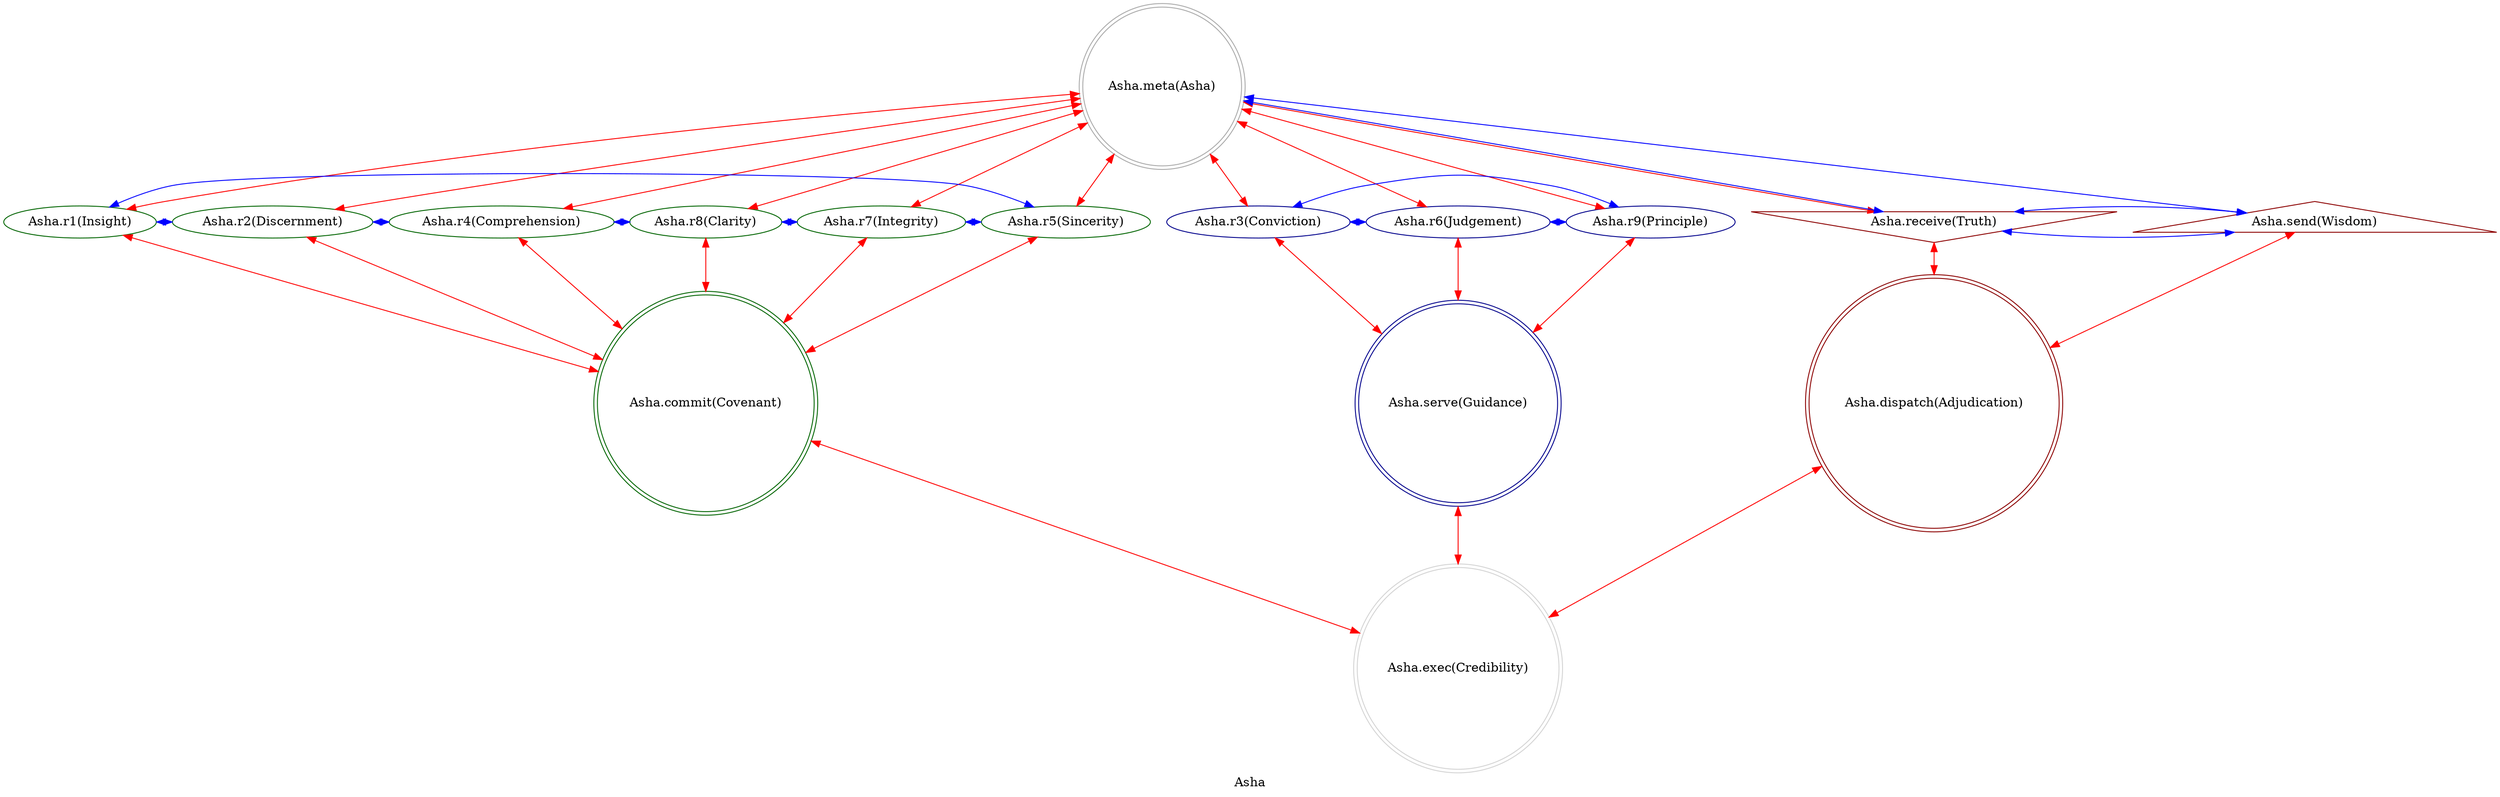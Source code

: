 strict digraph AshaFactor {
    label = "Asha";
    comment = "The cosmic principle of truth and divine order in MythOS—the eternal pattern that governs reality's fundamental alignment.";
    
    0 -> {1 2 4 8 7 5 3 6 9 a b} [dir = both; color = "red";];
    {a b} -> c [dir = both; color = "red";];
    {1 2 4 8 7 5} -> d [dir = both; color = "red";];
    {3 6 9} -> e [dir = both; color = "red";];
    {c d e} -> f [dir = both; color = "red";];
    
    a -> b -> a [dir = both; color = "blue";];
    a -> 0 -> b [dir = both; color = "blue";];
    3 -> 6 -> 9 -> 3 [dir = both; color = "blue";];
    1 -> 2 -> 4 -> 8 -> 7 -> 5 -> 1 [dir = both; color = "blue";];
    
    subgraph {
        rank = same;
        0;
    }
    subgraph {
        rank = same;
        3;
        6;
        9;
        1;
        2;
        4;
        8;
        7;
        5;
        a;
        b;
    }
    subgraph {
        rank = same;
        c;
        d;
        e;
    }
    subgraph {
        rank = same;
        f;
    }
    
    a [label = "Asha.receive(Truth)";comment = "Potential: Raw veracity—the unmediated state of what actually is, before any interpretation or understanding.";shape = invtriangle;color = darkred;];
    0 [label = "Asha.meta(Asha)";comment = "Abstract: Cosmic order itself—the universal principle that reality has inherent truth and moral structure.";shape = doublecircle;color = darkgray;];
    b [label = "Asha.send(Wisdom)";comment = "Manifest: Applied understanding—truth transformed into practical insight and right action.";shape = triangle;color = darkred;];
    
    1 [label = "Asha.r1(Insight)";comment = "Initiation: Sudden understanding—the flash of recognition that reveals hidden truth and connection.";color = darkgreen;];
    2 [label = "Asha.r2(Discernment)";comment = "Response: Distinguishing truth—the capacity to separate reality from illusion, essence from appearance.";color = darkgreen;];
    4 [label = "Asha.r4(Comprehension)";comment = "Integration: Holistic grasping—seeing how truths connect and form coherent patterns of meaning.";color = darkgreen;];
    8 [label = "Asha.r8(Clarity)";comment = "Reflection: Unclouded perception—the state where truth shines forth without distortion or obscurity.";color = darkgreen;];
    7 [label = "Asha.r7(Integrity)";comment = "Consolidation: Wholeness and alignment—living in complete harmony with known truth and principles.";color = darkgreen;];
    5 [label = "Asha.r5(Sincerity)";comment = "Propagation: Authentic expression—communicating truth without deception or hidden agenda.";color = darkgreen;];
    
    3 [label = "Asha.r3(Conviction)";comment = "Thesis: Certain knowing—the firm foundation of belief that withstands doubt and challenge.";color = darkblue;];
    6 [label = "Asha.r6(Judgement)";comment = "Antithesis: Discriminating evaluation—the critical assessment that tests truth against evidence and reason.";color = darkblue;];
    9 [label = "Asha.r9(Principle)";comment = "Synthesis: Universal truth—the distilled essence that guides all particular instances and applications.";color = darkblue;];
    
    c [label = "Asha.dispatch(Adjudication)";comment = "Why-Who: Truth arbitration—the authority and process that determines what counts as valid truth in any context.";shape = doublecircle;color = darkred;];
    d [label = "Asha.commit(Covenant)";comment = "What-How: Sacred agreement—the binding commitment to uphold and be governed by cosmic truth.";shape = doublecircle;color = darkgreen;];
    e [label = "Asha.serve(Guidance)";comment = "When-Where: Navigational aid—truth applied as direction and purpose for journeys and decisions.";shape = doublecircle;color = darkblue;];
    f [label = "Asha.exec(Credibility)";comment = "Which-Closure: Trustworthiness achieved—the state where truth becomes self-evident and reliably actionable.";shape = doublecircle;color = lightgray;];
}